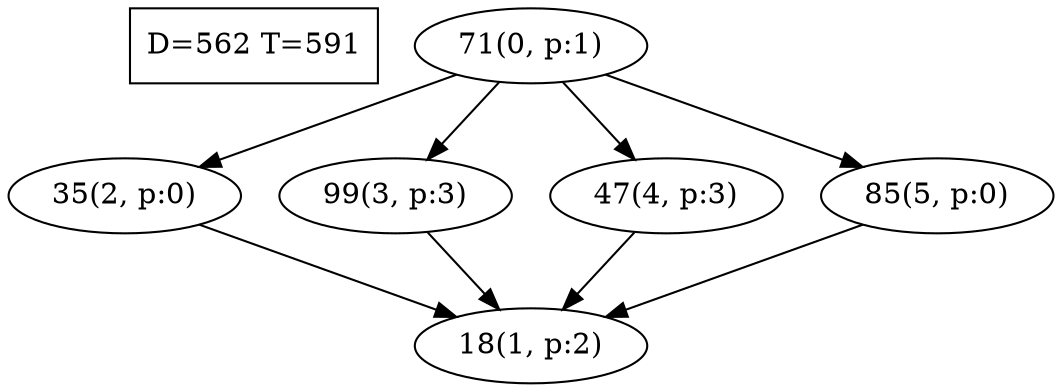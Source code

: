 digraph Task {
i [shape=box, label="D=562 T=591"]; 
0 [label="71(0, p:1)"];
1 [label="18(1, p:2)"];
2 [label="35(2, p:0)"];
3 [label="99(3, p:3)"];
4 [label="47(4, p:3)"];
5 [label="85(5, p:0)"];
0 -> 2;
0 -> 3;
0 -> 4;
0 -> 5;
2 -> 1;
3 -> 1;
4 -> 1;
5 -> 1;
}